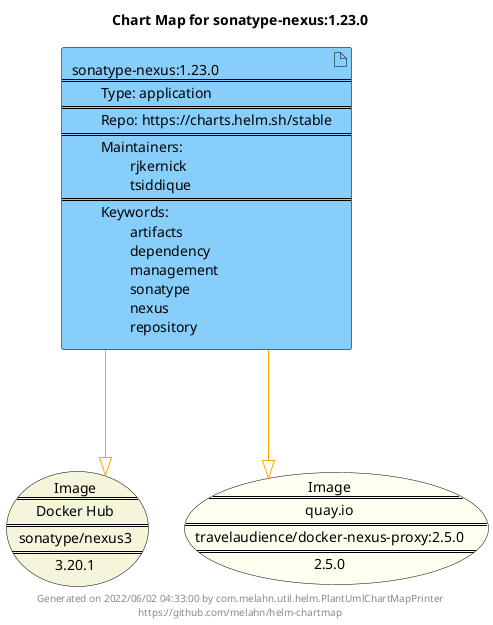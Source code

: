 @startuml
skinparam linetype ortho
skinparam backgroundColor white
skinparam usecaseBorderColor black
skinparam usecaseArrowColor LightSlateGray
skinparam artifactBorderColor black
skinparam artifactArrowColor LightSlateGray

title Chart Map for sonatype-nexus:1.23.0

'There is one referenced Helm Chart
artifact "sonatype-nexus:1.23.0\n====\n\tType: application\n====\n\tRepo: https://charts.helm.sh/stable\n====\n\tMaintainers: \n\t\trjkernick\n\t\ttsiddique\n====\n\tKeywords: \n\t\tartifacts\n\t\tdependency\n\t\tmanagement\n\t\tsonatype\n\t\tnexus\n\t\trepository" as sonatype_nexus_1_23_0 #LightSkyBlue

'There are 2 referenced Docker Images
usecase "Image\n====\nDocker Hub\n====\nsonatype/nexus3\n====\n3.20.1" as sonatype_nexus3_3_20_1 #Beige
usecase "Image\n====\nquay.io\n====\ntravelaudience/docker-nexus-proxy:2.5.0\n====\n2.5.0" as quay_io_travelaudience_docker_nexus_proxy_2_5_0 #Ivory

'Chart Dependencies
sonatype_nexus_1_23_0--[#orange]-|>sonatype_nexus3_3_20_1
sonatype_nexus_1_23_0--[#orange]-|>quay_io_travelaudience_docker_nexus_proxy_2_5_0

center footer Generated on 2022/06/02 04:33:00 by com.melahn.util.helm.PlantUmlChartMapPrinter\nhttps://github.com/melahn/helm-chartmap
@enduml

